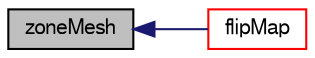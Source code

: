 digraph "zoneMesh"
{
  bgcolor="transparent";
  edge [fontname="FreeSans",fontsize="10",labelfontname="FreeSans",labelfontsize="10"];
  node [fontname="FreeSans",fontsize="10",shape=record];
  rankdir="LR";
  Node1900 [label="zoneMesh",height=0.2,width=0.4,color="black", fillcolor="grey75", style="filled", fontcolor="black"];
  Node1900 -> Node1901 [dir="back",color="midnightblue",fontsize="10",style="solid",fontname="FreeSans"];
  Node1901 [label="flipMap",height=0.2,width=0.4,color="red",URL="$a27510.html#a03ecd61e4e943657de29efcacd488b19",tooltip="Return face flip map. "];
}
